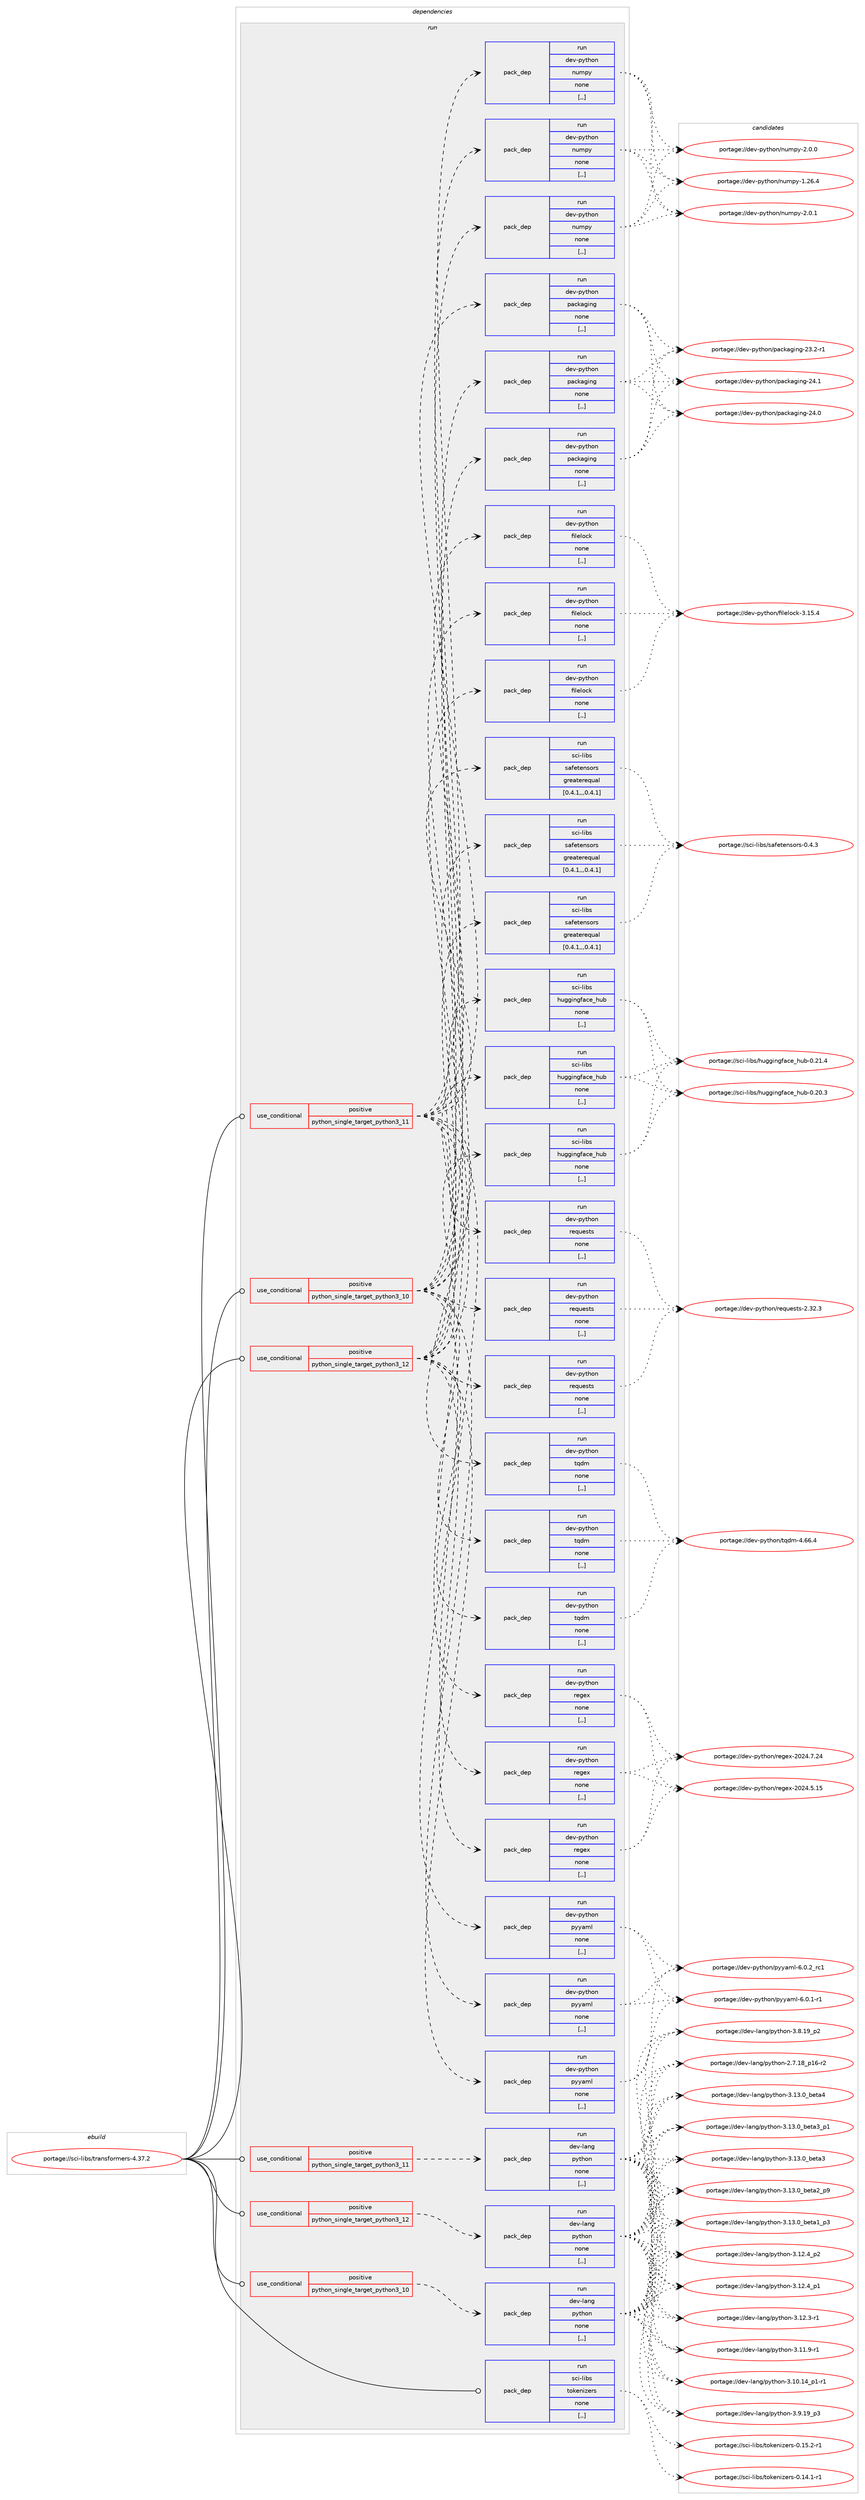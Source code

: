 digraph prolog {

# *************
# Graph options
# *************

newrank=true;
concentrate=true;
compound=true;
graph [rankdir=LR,fontname=Helvetica,fontsize=10,ranksep=1.5];#, ranksep=2.5, nodesep=0.2];
edge  [arrowhead=vee];
node  [fontname=Helvetica,fontsize=10];

# **********
# The ebuild
# **********

subgraph cluster_leftcol {
color=gray;
label=<<i>ebuild</i>>;
id [label="portage://sci-libs/transformers-4.37.2", color=red, width=4, href="../sci-libs/transformers-4.37.2.svg"];
}

# ****************
# The dependencies
# ****************

subgraph cluster_midcol {
color=gray;
label=<<i>dependencies</i>>;
subgraph cluster_compile {
fillcolor="#eeeeee";
style=filled;
label=<<i>compile</i>>;
}
subgraph cluster_compileandrun {
fillcolor="#eeeeee";
style=filled;
label=<<i>compile and run</i>>;
}
subgraph cluster_run {
fillcolor="#eeeeee";
style=filled;
label=<<i>run</i>>;
subgraph cond107658 {
dependency406349 [label=<<TABLE BORDER="0" CELLBORDER="1" CELLSPACING="0" CELLPADDING="4"><TR><TD ROWSPAN="3" CELLPADDING="10">use_conditional</TD></TR><TR><TD>positive</TD></TR><TR><TD>python_single_target_python3_10</TD></TR></TABLE>>, shape=none, color=red];
subgraph pack295817 {
dependency406350 [label=<<TABLE BORDER="0" CELLBORDER="1" CELLSPACING="0" CELLPADDING="4" WIDTH="220"><TR><TD ROWSPAN="6" CELLPADDING="30">pack_dep</TD></TR><TR><TD WIDTH="110">run</TD></TR><TR><TD>dev-lang</TD></TR><TR><TD>python</TD></TR><TR><TD>none</TD></TR><TR><TD>[,,]</TD></TR></TABLE>>, shape=none, color=blue];
}
dependency406349:e -> dependency406350:w [weight=20,style="dashed",arrowhead="vee"];
}
id:e -> dependency406349:w [weight=20,style="solid",arrowhead="odot"];
subgraph cond107659 {
dependency406351 [label=<<TABLE BORDER="0" CELLBORDER="1" CELLSPACING="0" CELLPADDING="4"><TR><TD ROWSPAN="3" CELLPADDING="10">use_conditional</TD></TR><TR><TD>positive</TD></TR><TR><TD>python_single_target_python3_10</TD></TR></TABLE>>, shape=none, color=red];
subgraph pack295818 {
dependency406352 [label=<<TABLE BORDER="0" CELLBORDER="1" CELLSPACING="0" CELLPADDING="4" WIDTH="220"><TR><TD ROWSPAN="6" CELLPADDING="30">pack_dep</TD></TR><TR><TD WIDTH="110">run</TD></TR><TR><TD>dev-python</TD></TR><TR><TD>filelock</TD></TR><TR><TD>none</TD></TR><TR><TD>[,,]</TD></TR></TABLE>>, shape=none, color=blue];
}
dependency406351:e -> dependency406352:w [weight=20,style="dashed",arrowhead="vee"];
subgraph pack295819 {
dependency406353 [label=<<TABLE BORDER="0" CELLBORDER="1" CELLSPACING="0" CELLPADDING="4" WIDTH="220"><TR><TD ROWSPAN="6" CELLPADDING="30">pack_dep</TD></TR><TR><TD WIDTH="110">run</TD></TR><TR><TD>dev-python</TD></TR><TR><TD>numpy</TD></TR><TR><TD>none</TD></TR><TR><TD>[,,]</TD></TR></TABLE>>, shape=none, color=blue];
}
dependency406351:e -> dependency406353:w [weight=20,style="dashed",arrowhead="vee"];
subgraph pack295820 {
dependency406354 [label=<<TABLE BORDER="0" CELLBORDER="1" CELLSPACING="0" CELLPADDING="4" WIDTH="220"><TR><TD ROWSPAN="6" CELLPADDING="30">pack_dep</TD></TR><TR><TD WIDTH="110">run</TD></TR><TR><TD>dev-python</TD></TR><TR><TD>packaging</TD></TR><TR><TD>none</TD></TR><TR><TD>[,,]</TD></TR></TABLE>>, shape=none, color=blue];
}
dependency406351:e -> dependency406354:w [weight=20,style="dashed",arrowhead="vee"];
subgraph pack295821 {
dependency406355 [label=<<TABLE BORDER="0" CELLBORDER="1" CELLSPACING="0" CELLPADDING="4" WIDTH="220"><TR><TD ROWSPAN="6" CELLPADDING="30">pack_dep</TD></TR><TR><TD WIDTH="110">run</TD></TR><TR><TD>dev-python</TD></TR><TR><TD>pyyaml</TD></TR><TR><TD>none</TD></TR><TR><TD>[,,]</TD></TR></TABLE>>, shape=none, color=blue];
}
dependency406351:e -> dependency406355:w [weight=20,style="dashed",arrowhead="vee"];
subgraph pack295822 {
dependency406356 [label=<<TABLE BORDER="0" CELLBORDER="1" CELLSPACING="0" CELLPADDING="4" WIDTH="220"><TR><TD ROWSPAN="6" CELLPADDING="30">pack_dep</TD></TR><TR><TD WIDTH="110">run</TD></TR><TR><TD>dev-python</TD></TR><TR><TD>regex</TD></TR><TR><TD>none</TD></TR><TR><TD>[,,]</TD></TR></TABLE>>, shape=none, color=blue];
}
dependency406351:e -> dependency406356:w [weight=20,style="dashed",arrowhead="vee"];
subgraph pack295823 {
dependency406357 [label=<<TABLE BORDER="0" CELLBORDER="1" CELLSPACING="0" CELLPADDING="4" WIDTH="220"><TR><TD ROWSPAN="6" CELLPADDING="30">pack_dep</TD></TR><TR><TD WIDTH="110">run</TD></TR><TR><TD>dev-python</TD></TR><TR><TD>requests</TD></TR><TR><TD>none</TD></TR><TR><TD>[,,]</TD></TR></TABLE>>, shape=none, color=blue];
}
dependency406351:e -> dependency406357:w [weight=20,style="dashed",arrowhead="vee"];
subgraph pack295824 {
dependency406358 [label=<<TABLE BORDER="0" CELLBORDER="1" CELLSPACING="0" CELLPADDING="4" WIDTH="220"><TR><TD ROWSPAN="6" CELLPADDING="30">pack_dep</TD></TR><TR><TD WIDTH="110">run</TD></TR><TR><TD>dev-python</TD></TR><TR><TD>tqdm</TD></TR><TR><TD>none</TD></TR><TR><TD>[,,]</TD></TR></TABLE>>, shape=none, color=blue];
}
dependency406351:e -> dependency406358:w [weight=20,style="dashed",arrowhead="vee"];
subgraph pack295825 {
dependency406359 [label=<<TABLE BORDER="0" CELLBORDER="1" CELLSPACING="0" CELLPADDING="4" WIDTH="220"><TR><TD ROWSPAN="6" CELLPADDING="30">pack_dep</TD></TR><TR><TD WIDTH="110">run</TD></TR><TR><TD>sci-libs</TD></TR><TR><TD>huggingface_hub</TD></TR><TR><TD>none</TD></TR><TR><TD>[,,]</TD></TR></TABLE>>, shape=none, color=blue];
}
dependency406351:e -> dependency406359:w [weight=20,style="dashed",arrowhead="vee"];
subgraph pack295826 {
dependency406360 [label=<<TABLE BORDER="0" CELLBORDER="1" CELLSPACING="0" CELLPADDING="4" WIDTH="220"><TR><TD ROWSPAN="6" CELLPADDING="30">pack_dep</TD></TR><TR><TD WIDTH="110">run</TD></TR><TR><TD>sci-libs</TD></TR><TR><TD>safetensors</TD></TR><TR><TD>greaterequal</TD></TR><TR><TD>[0.4.1,,,0.4.1]</TD></TR></TABLE>>, shape=none, color=blue];
}
dependency406351:e -> dependency406360:w [weight=20,style="dashed",arrowhead="vee"];
}
id:e -> dependency406351:w [weight=20,style="solid",arrowhead="odot"];
subgraph cond107660 {
dependency406361 [label=<<TABLE BORDER="0" CELLBORDER="1" CELLSPACING="0" CELLPADDING="4"><TR><TD ROWSPAN="3" CELLPADDING="10">use_conditional</TD></TR><TR><TD>positive</TD></TR><TR><TD>python_single_target_python3_11</TD></TR></TABLE>>, shape=none, color=red];
subgraph pack295827 {
dependency406362 [label=<<TABLE BORDER="0" CELLBORDER="1" CELLSPACING="0" CELLPADDING="4" WIDTH="220"><TR><TD ROWSPAN="6" CELLPADDING="30">pack_dep</TD></TR><TR><TD WIDTH="110">run</TD></TR><TR><TD>dev-lang</TD></TR><TR><TD>python</TD></TR><TR><TD>none</TD></TR><TR><TD>[,,]</TD></TR></TABLE>>, shape=none, color=blue];
}
dependency406361:e -> dependency406362:w [weight=20,style="dashed",arrowhead="vee"];
}
id:e -> dependency406361:w [weight=20,style="solid",arrowhead="odot"];
subgraph cond107661 {
dependency406363 [label=<<TABLE BORDER="0" CELLBORDER="1" CELLSPACING="0" CELLPADDING="4"><TR><TD ROWSPAN="3" CELLPADDING="10">use_conditional</TD></TR><TR><TD>positive</TD></TR><TR><TD>python_single_target_python3_11</TD></TR></TABLE>>, shape=none, color=red];
subgraph pack295828 {
dependency406364 [label=<<TABLE BORDER="0" CELLBORDER="1" CELLSPACING="0" CELLPADDING="4" WIDTH="220"><TR><TD ROWSPAN="6" CELLPADDING="30">pack_dep</TD></TR><TR><TD WIDTH="110">run</TD></TR><TR><TD>dev-python</TD></TR><TR><TD>filelock</TD></TR><TR><TD>none</TD></TR><TR><TD>[,,]</TD></TR></TABLE>>, shape=none, color=blue];
}
dependency406363:e -> dependency406364:w [weight=20,style="dashed",arrowhead="vee"];
subgraph pack295829 {
dependency406365 [label=<<TABLE BORDER="0" CELLBORDER="1" CELLSPACING="0" CELLPADDING="4" WIDTH="220"><TR><TD ROWSPAN="6" CELLPADDING="30">pack_dep</TD></TR><TR><TD WIDTH="110">run</TD></TR><TR><TD>dev-python</TD></TR><TR><TD>numpy</TD></TR><TR><TD>none</TD></TR><TR><TD>[,,]</TD></TR></TABLE>>, shape=none, color=blue];
}
dependency406363:e -> dependency406365:w [weight=20,style="dashed",arrowhead="vee"];
subgraph pack295830 {
dependency406366 [label=<<TABLE BORDER="0" CELLBORDER="1" CELLSPACING="0" CELLPADDING="4" WIDTH="220"><TR><TD ROWSPAN="6" CELLPADDING="30">pack_dep</TD></TR><TR><TD WIDTH="110">run</TD></TR><TR><TD>dev-python</TD></TR><TR><TD>packaging</TD></TR><TR><TD>none</TD></TR><TR><TD>[,,]</TD></TR></TABLE>>, shape=none, color=blue];
}
dependency406363:e -> dependency406366:w [weight=20,style="dashed",arrowhead="vee"];
subgraph pack295831 {
dependency406367 [label=<<TABLE BORDER="0" CELLBORDER="1" CELLSPACING="0" CELLPADDING="4" WIDTH="220"><TR><TD ROWSPAN="6" CELLPADDING="30">pack_dep</TD></TR><TR><TD WIDTH="110">run</TD></TR><TR><TD>dev-python</TD></TR><TR><TD>pyyaml</TD></TR><TR><TD>none</TD></TR><TR><TD>[,,]</TD></TR></TABLE>>, shape=none, color=blue];
}
dependency406363:e -> dependency406367:w [weight=20,style="dashed",arrowhead="vee"];
subgraph pack295832 {
dependency406368 [label=<<TABLE BORDER="0" CELLBORDER="1" CELLSPACING="0" CELLPADDING="4" WIDTH="220"><TR><TD ROWSPAN="6" CELLPADDING="30">pack_dep</TD></TR><TR><TD WIDTH="110">run</TD></TR><TR><TD>dev-python</TD></TR><TR><TD>regex</TD></TR><TR><TD>none</TD></TR><TR><TD>[,,]</TD></TR></TABLE>>, shape=none, color=blue];
}
dependency406363:e -> dependency406368:w [weight=20,style="dashed",arrowhead="vee"];
subgraph pack295833 {
dependency406369 [label=<<TABLE BORDER="0" CELLBORDER="1" CELLSPACING="0" CELLPADDING="4" WIDTH="220"><TR><TD ROWSPAN="6" CELLPADDING="30">pack_dep</TD></TR><TR><TD WIDTH="110">run</TD></TR><TR><TD>dev-python</TD></TR><TR><TD>requests</TD></TR><TR><TD>none</TD></TR><TR><TD>[,,]</TD></TR></TABLE>>, shape=none, color=blue];
}
dependency406363:e -> dependency406369:w [weight=20,style="dashed",arrowhead="vee"];
subgraph pack295834 {
dependency406370 [label=<<TABLE BORDER="0" CELLBORDER="1" CELLSPACING="0" CELLPADDING="4" WIDTH="220"><TR><TD ROWSPAN="6" CELLPADDING="30">pack_dep</TD></TR><TR><TD WIDTH="110">run</TD></TR><TR><TD>dev-python</TD></TR><TR><TD>tqdm</TD></TR><TR><TD>none</TD></TR><TR><TD>[,,]</TD></TR></TABLE>>, shape=none, color=blue];
}
dependency406363:e -> dependency406370:w [weight=20,style="dashed",arrowhead="vee"];
subgraph pack295835 {
dependency406371 [label=<<TABLE BORDER="0" CELLBORDER="1" CELLSPACING="0" CELLPADDING="4" WIDTH="220"><TR><TD ROWSPAN="6" CELLPADDING="30">pack_dep</TD></TR><TR><TD WIDTH="110">run</TD></TR><TR><TD>sci-libs</TD></TR><TR><TD>huggingface_hub</TD></TR><TR><TD>none</TD></TR><TR><TD>[,,]</TD></TR></TABLE>>, shape=none, color=blue];
}
dependency406363:e -> dependency406371:w [weight=20,style="dashed",arrowhead="vee"];
subgraph pack295836 {
dependency406372 [label=<<TABLE BORDER="0" CELLBORDER="1" CELLSPACING="0" CELLPADDING="4" WIDTH="220"><TR><TD ROWSPAN="6" CELLPADDING="30">pack_dep</TD></TR><TR><TD WIDTH="110">run</TD></TR><TR><TD>sci-libs</TD></TR><TR><TD>safetensors</TD></TR><TR><TD>greaterequal</TD></TR><TR><TD>[0.4.1,,,0.4.1]</TD></TR></TABLE>>, shape=none, color=blue];
}
dependency406363:e -> dependency406372:w [weight=20,style="dashed",arrowhead="vee"];
}
id:e -> dependency406363:w [weight=20,style="solid",arrowhead="odot"];
subgraph cond107662 {
dependency406373 [label=<<TABLE BORDER="0" CELLBORDER="1" CELLSPACING="0" CELLPADDING="4"><TR><TD ROWSPAN="3" CELLPADDING="10">use_conditional</TD></TR><TR><TD>positive</TD></TR><TR><TD>python_single_target_python3_12</TD></TR></TABLE>>, shape=none, color=red];
subgraph pack295837 {
dependency406374 [label=<<TABLE BORDER="0" CELLBORDER="1" CELLSPACING="0" CELLPADDING="4" WIDTH="220"><TR><TD ROWSPAN="6" CELLPADDING="30">pack_dep</TD></TR><TR><TD WIDTH="110">run</TD></TR><TR><TD>dev-lang</TD></TR><TR><TD>python</TD></TR><TR><TD>none</TD></TR><TR><TD>[,,]</TD></TR></TABLE>>, shape=none, color=blue];
}
dependency406373:e -> dependency406374:w [weight=20,style="dashed",arrowhead="vee"];
}
id:e -> dependency406373:w [weight=20,style="solid",arrowhead="odot"];
subgraph cond107663 {
dependency406375 [label=<<TABLE BORDER="0" CELLBORDER="1" CELLSPACING="0" CELLPADDING="4"><TR><TD ROWSPAN="3" CELLPADDING="10">use_conditional</TD></TR><TR><TD>positive</TD></TR><TR><TD>python_single_target_python3_12</TD></TR></TABLE>>, shape=none, color=red];
subgraph pack295838 {
dependency406376 [label=<<TABLE BORDER="0" CELLBORDER="1" CELLSPACING="0" CELLPADDING="4" WIDTH="220"><TR><TD ROWSPAN="6" CELLPADDING="30">pack_dep</TD></TR><TR><TD WIDTH="110">run</TD></TR><TR><TD>dev-python</TD></TR><TR><TD>filelock</TD></TR><TR><TD>none</TD></TR><TR><TD>[,,]</TD></TR></TABLE>>, shape=none, color=blue];
}
dependency406375:e -> dependency406376:w [weight=20,style="dashed",arrowhead="vee"];
subgraph pack295839 {
dependency406377 [label=<<TABLE BORDER="0" CELLBORDER="1" CELLSPACING="0" CELLPADDING="4" WIDTH="220"><TR><TD ROWSPAN="6" CELLPADDING="30">pack_dep</TD></TR><TR><TD WIDTH="110">run</TD></TR><TR><TD>dev-python</TD></TR><TR><TD>numpy</TD></TR><TR><TD>none</TD></TR><TR><TD>[,,]</TD></TR></TABLE>>, shape=none, color=blue];
}
dependency406375:e -> dependency406377:w [weight=20,style="dashed",arrowhead="vee"];
subgraph pack295840 {
dependency406378 [label=<<TABLE BORDER="0" CELLBORDER="1" CELLSPACING="0" CELLPADDING="4" WIDTH="220"><TR><TD ROWSPAN="6" CELLPADDING="30">pack_dep</TD></TR><TR><TD WIDTH="110">run</TD></TR><TR><TD>dev-python</TD></TR><TR><TD>packaging</TD></TR><TR><TD>none</TD></TR><TR><TD>[,,]</TD></TR></TABLE>>, shape=none, color=blue];
}
dependency406375:e -> dependency406378:w [weight=20,style="dashed",arrowhead="vee"];
subgraph pack295841 {
dependency406379 [label=<<TABLE BORDER="0" CELLBORDER="1" CELLSPACING="0" CELLPADDING="4" WIDTH="220"><TR><TD ROWSPAN="6" CELLPADDING="30">pack_dep</TD></TR><TR><TD WIDTH="110">run</TD></TR><TR><TD>dev-python</TD></TR><TR><TD>pyyaml</TD></TR><TR><TD>none</TD></TR><TR><TD>[,,]</TD></TR></TABLE>>, shape=none, color=blue];
}
dependency406375:e -> dependency406379:w [weight=20,style="dashed",arrowhead="vee"];
subgraph pack295842 {
dependency406380 [label=<<TABLE BORDER="0" CELLBORDER="1" CELLSPACING="0" CELLPADDING="4" WIDTH="220"><TR><TD ROWSPAN="6" CELLPADDING="30">pack_dep</TD></TR><TR><TD WIDTH="110">run</TD></TR><TR><TD>dev-python</TD></TR><TR><TD>regex</TD></TR><TR><TD>none</TD></TR><TR><TD>[,,]</TD></TR></TABLE>>, shape=none, color=blue];
}
dependency406375:e -> dependency406380:w [weight=20,style="dashed",arrowhead="vee"];
subgraph pack295843 {
dependency406381 [label=<<TABLE BORDER="0" CELLBORDER="1" CELLSPACING="0" CELLPADDING="4" WIDTH="220"><TR><TD ROWSPAN="6" CELLPADDING="30">pack_dep</TD></TR><TR><TD WIDTH="110">run</TD></TR><TR><TD>dev-python</TD></TR><TR><TD>requests</TD></TR><TR><TD>none</TD></TR><TR><TD>[,,]</TD></TR></TABLE>>, shape=none, color=blue];
}
dependency406375:e -> dependency406381:w [weight=20,style="dashed",arrowhead="vee"];
subgraph pack295844 {
dependency406382 [label=<<TABLE BORDER="0" CELLBORDER="1" CELLSPACING="0" CELLPADDING="4" WIDTH="220"><TR><TD ROWSPAN="6" CELLPADDING="30">pack_dep</TD></TR><TR><TD WIDTH="110">run</TD></TR><TR><TD>dev-python</TD></TR><TR><TD>tqdm</TD></TR><TR><TD>none</TD></TR><TR><TD>[,,]</TD></TR></TABLE>>, shape=none, color=blue];
}
dependency406375:e -> dependency406382:w [weight=20,style="dashed",arrowhead="vee"];
subgraph pack295845 {
dependency406383 [label=<<TABLE BORDER="0" CELLBORDER="1" CELLSPACING="0" CELLPADDING="4" WIDTH="220"><TR><TD ROWSPAN="6" CELLPADDING="30">pack_dep</TD></TR><TR><TD WIDTH="110">run</TD></TR><TR><TD>sci-libs</TD></TR><TR><TD>huggingface_hub</TD></TR><TR><TD>none</TD></TR><TR><TD>[,,]</TD></TR></TABLE>>, shape=none, color=blue];
}
dependency406375:e -> dependency406383:w [weight=20,style="dashed",arrowhead="vee"];
subgraph pack295846 {
dependency406384 [label=<<TABLE BORDER="0" CELLBORDER="1" CELLSPACING="0" CELLPADDING="4" WIDTH="220"><TR><TD ROWSPAN="6" CELLPADDING="30">pack_dep</TD></TR><TR><TD WIDTH="110">run</TD></TR><TR><TD>sci-libs</TD></TR><TR><TD>safetensors</TD></TR><TR><TD>greaterequal</TD></TR><TR><TD>[0.4.1,,,0.4.1]</TD></TR></TABLE>>, shape=none, color=blue];
}
dependency406375:e -> dependency406384:w [weight=20,style="dashed",arrowhead="vee"];
}
id:e -> dependency406375:w [weight=20,style="solid",arrowhead="odot"];
subgraph pack295847 {
dependency406385 [label=<<TABLE BORDER="0" CELLBORDER="1" CELLSPACING="0" CELLPADDING="4" WIDTH="220"><TR><TD ROWSPAN="6" CELLPADDING="30">pack_dep</TD></TR><TR><TD WIDTH="110">run</TD></TR><TR><TD>sci-libs</TD></TR><TR><TD>tokenizers</TD></TR><TR><TD>none</TD></TR><TR><TD>[,,]</TD></TR></TABLE>>, shape=none, color=blue];
}
id:e -> dependency406385:w [weight=20,style="solid",arrowhead="odot"];
}
}

# **************
# The candidates
# **************

subgraph cluster_choices {
rank=same;
color=gray;
label=<<i>candidates</i>>;

subgraph choice295817 {
color=black;
nodesep=1;
choice1001011184510897110103471121211161041111104551464951464895981011169752 [label="portage://dev-lang/python-3.13.0_beta4", color=red, width=4,href="../dev-lang/python-3.13.0_beta4.svg"];
choice10010111845108971101034711212111610411111045514649514648959810111697519511249 [label="portage://dev-lang/python-3.13.0_beta3_p1", color=red, width=4,href="../dev-lang/python-3.13.0_beta3_p1.svg"];
choice1001011184510897110103471121211161041111104551464951464895981011169751 [label="portage://dev-lang/python-3.13.0_beta3", color=red, width=4,href="../dev-lang/python-3.13.0_beta3.svg"];
choice10010111845108971101034711212111610411111045514649514648959810111697509511257 [label="portage://dev-lang/python-3.13.0_beta2_p9", color=red, width=4,href="../dev-lang/python-3.13.0_beta2_p9.svg"];
choice10010111845108971101034711212111610411111045514649514648959810111697499511251 [label="portage://dev-lang/python-3.13.0_beta1_p3", color=red, width=4,href="../dev-lang/python-3.13.0_beta1_p3.svg"];
choice100101118451089711010347112121116104111110455146495046529511250 [label="portage://dev-lang/python-3.12.4_p2", color=red, width=4,href="../dev-lang/python-3.12.4_p2.svg"];
choice100101118451089711010347112121116104111110455146495046529511249 [label="portage://dev-lang/python-3.12.4_p1", color=red, width=4,href="../dev-lang/python-3.12.4_p1.svg"];
choice100101118451089711010347112121116104111110455146495046514511449 [label="portage://dev-lang/python-3.12.3-r1", color=red, width=4,href="../dev-lang/python-3.12.3-r1.svg"];
choice100101118451089711010347112121116104111110455146494946574511449 [label="portage://dev-lang/python-3.11.9-r1", color=red, width=4,href="../dev-lang/python-3.11.9-r1.svg"];
choice100101118451089711010347112121116104111110455146494846495295112494511449 [label="portage://dev-lang/python-3.10.14_p1-r1", color=red, width=4,href="../dev-lang/python-3.10.14_p1-r1.svg"];
choice100101118451089711010347112121116104111110455146574649579511251 [label="portage://dev-lang/python-3.9.19_p3", color=red, width=4,href="../dev-lang/python-3.9.19_p3.svg"];
choice100101118451089711010347112121116104111110455146564649579511250 [label="portage://dev-lang/python-3.8.19_p2", color=red, width=4,href="../dev-lang/python-3.8.19_p2.svg"];
choice100101118451089711010347112121116104111110455046554649569511249544511450 [label="portage://dev-lang/python-2.7.18_p16-r2", color=red, width=4,href="../dev-lang/python-2.7.18_p16-r2.svg"];
dependency406350:e -> choice1001011184510897110103471121211161041111104551464951464895981011169752:w [style=dotted,weight="100"];
dependency406350:e -> choice10010111845108971101034711212111610411111045514649514648959810111697519511249:w [style=dotted,weight="100"];
dependency406350:e -> choice1001011184510897110103471121211161041111104551464951464895981011169751:w [style=dotted,weight="100"];
dependency406350:e -> choice10010111845108971101034711212111610411111045514649514648959810111697509511257:w [style=dotted,weight="100"];
dependency406350:e -> choice10010111845108971101034711212111610411111045514649514648959810111697499511251:w [style=dotted,weight="100"];
dependency406350:e -> choice100101118451089711010347112121116104111110455146495046529511250:w [style=dotted,weight="100"];
dependency406350:e -> choice100101118451089711010347112121116104111110455146495046529511249:w [style=dotted,weight="100"];
dependency406350:e -> choice100101118451089711010347112121116104111110455146495046514511449:w [style=dotted,weight="100"];
dependency406350:e -> choice100101118451089711010347112121116104111110455146494946574511449:w [style=dotted,weight="100"];
dependency406350:e -> choice100101118451089711010347112121116104111110455146494846495295112494511449:w [style=dotted,weight="100"];
dependency406350:e -> choice100101118451089711010347112121116104111110455146574649579511251:w [style=dotted,weight="100"];
dependency406350:e -> choice100101118451089711010347112121116104111110455146564649579511250:w [style=dotted,weight="100"];
dependency406350:e -> choice100101118451089711010347112121116104111110455046554649569511249544511450:w [style=dotted,weight="100"];
}
subgraph choice295818 {
color=black;
nodesep=1;
choice10010111845112121116104111110471021051081011081119910745514649534652 [label="portage://dev-python/filelock-3.15.4", color=red, width=4,href="../dev-python/filelock-3.15.4.svg"];
dependency406352:e -> choice10010111845112121116104111110471021051081011081119910745514649534652:w [style=dotted,weight="100"];
}
subgraph choice295819 {
color=black;
nodesep=1;
choice1001011184511212111610411111047110117109112121455046484649 [label="portage://dev-python/numpy-2.0.1", color=red, width=4,href="../dev-python/numpy-2.0.1.svg"];
choice1001011184511212111610411111047110117109112121455046484648 [label="portage://dev-python/numpy-2.0.0", color=red, width=4,href="../dev-python/numpy-2.0.0.svg"];
choice100101118451121211161041111104711011710911212145494650544652 [label="portage://dev-python/numpy-1.26.4", color=red, width=4,href="../dev-python/numpy-1.26.4.svg"];
dependency406353:e -> choice1001011184511212111610411111047110117109112121455046484649:w [style=dotted,weight="100"];
dependency406353:e -> choice1001011184511212111610411111047110117109112121455046484648:w [style=dotted,weight="100"];
dependency406353:e -> choice100101118451121211161041111104711011710911212145494650544652:w [style=dotted,weight="100"];
}
subgraph choice295820 {
color=black;
nodesep=1;
choice10010111845112121116104111110471129799107971031051101034550524649 [label="portage://dev-python/packaging-24.1", color=red, width=4,href="../dev-python/packaging-24.1.svg"];
choice10010111845112121116104111110471129799107971031051101034550524648 [label="portage://dev-python/packaging-24.0", color=red, width=4,href="../dev-python/packaging-24.0.svg"];
choice100101118451121211161041111104711297991079710310511010345505146504511449 [label="portage://dev-python/packaging-23.2-r1", color=red, width=4,href="../dev-python/packaging-23.2-r1.svg"];
dependency406354:e -> choice10010111845112121116104111110471129799107971031051101034550524649:w [style=dotted,weight="100"];
dependency406354:e -> choice10010111845112121116104111110471129799107971031051101034550524648:w [style=dotted,weight="100"];
dependency406354:e -> choice100101118451121211161041111104711297991079710310511010345505146504511449:w [style=dotted,weight="100"];
}
subgraph choice295821 {
color=black;
nodesep=1;
choice100101118451121211161041111104711212112197109108455446484650951149949 [label="portage://dev-python/pyyaml-6.0.2_rc1", color=red, width=4,href="../dev-python/pyyaml-6.0.2_rc1.svg"];
choice1001011184511212111610411111047112121121971091084554464846494511449 [label="portage://dev-python/pyyaml-6.0.1-r1", color=red, width=4,href="../dev-python/pyyaml-6.0.1-r1.svg"];
dependency406355:e -> choice100101118451121211161041111104711212112197109108455446484650951149949:w [style=dotted,weight="100"];
dependency406355:e -> choice1001011184511212111610411111047112121121971091084554464846494511449:w [style=dotted,weight="100"];
}
subgraph choice295822 {
color=black;
nodesep=1;
choice100101118451121211161041111104711410110310112045504850524655465052 [label="portage://dev-python/regex-2024.7.24", color=red, width=4,href="../dev-python/regex-2024.7.24.svg"];
choice100101118451121211161041111104711410110310112045504850524653464953 [label="portage://dev-python/regex-2024.5.15", color=red, width=4,href="../dev-python/regex-2024.5.15.svg"];
dependency406356:e -> choice100101118451121211161041111104711410110310112045504850524655465052:w [style=dotted,weight="100"];
dependency406356:e -> choice100101118451121211161041111104711410110310112045504850524653464953:w [style=dotted,weight="100"];
}
subgraph choice295823 {
color=black;
nodesep=1;
choice100101118451121211161041111104711410111311710111511611545504651504651 [label="portage://dev-python/requests-2.32.3", color=red, width=4,href="../dev-python/requests-2.32.3.svg"];
dependency406357:e -> choice100101118451121211161041111104711410111311710111511611545504651504651:w [style=dotted,weight="100"];
}
subgraph choice295824 {
color=black;
nodesep=1;
choice100101118451121211161041111104711611310010945524654544652 [label="portage://dev-python/tqdm-4.66.4", color=red, width=4,href="../dev-python/tqdm-4.66.4.svg"];
dependency406358:e -> choice100101118451121211161041111104711611310010945524654544652:w [style=dotted,weight="100"];
}
subgraph choice295825 {
color=black;
nodesep=1;
choice115991054510810598115471041171031031051101031029799101951041179845484650494652 [label="portage://sci-libs/huggingface_hub-0.21.4", color=red, width=4,href="../sci-libs/huggingface_hub-0.21.4.svg"];
choice115991054510810598115471041171031031051101031029799101951041179845484650484651 [label="portage://sci-libs/huggingface_hub-0.20.3", color=red, width=4,href="../sci-libs/huggingface_hub-0.20.3.svg"];
dependency406359:e -> choice115991054510810598115471041171031031051101031029799101951041179845484650494652:w [style=dotted,weight="100"];
dependency406359:e -> choice115991054510810598115471041171031031051101031029799101951041179845484650484651:w [style=dotted,weight="100"];
}
subgraph choice295826 {
color=black;
nodesep=1;
choice1159910545108105981154711597102101116101110115111114115454846524651 [label="portage://sci-libs/safetensors-0.4.3", color=red, width=4,href="../sci-libs/safetensors-0.4.3.svg"];
dependency406360:e -> choice1159910545108105981154711597102101116101110115111114115454846524651:w [style=dotted,weight="100"];
}
subgraph choice295827 {
color=black;
nodesep=1;
choice1001011184510897110103471121211161041111104551464951464895981011169752 [label="portage://dev-lang/python-3.13.0_beta4", color=red, width=4,href="../dev-lang/python-3.13.0_beta4.svg"];
choice10010111845108971101034711212111610411111045514649514648959810111697519511249 [label="portage://dev-lang/python-3.13.0_beta3_p1", color=red, width=4,href="../dev-lang/python-3.13.0_beta3_p1.svg"];
choice1001011184510897110103471121211161041111104551464951464895981011169751 [label="portage://dev-lang/python-3.13.0_beta3", color=red, width=4,href="../dev-lang/python-3.13.0_beta3.svg"];
choice10010111845108971101034711212111610411111045514649514648959810111697509511257 [label="portage://dev-lang/python-3.13.0_beta2_p9", color=red, width=4,href="../dev-lang/python-3.13.0_beta2_p9.svg"];
choice10010111845108971101034711212111610411111045514649514648959810111697499511251 [label="portage://dev-lang/python-3.13.0_beta1_p3", color=red, width=4,href="../dev-lang/python-3.13.0_beta1_p3.svg"];
choice100101118451089711010347112121116104111110455146495046529511250 [label="portage://dev-lang/python-3.12.4_p2", color=red, width=4,href="../dev-lang/python-3.12.4_p2.svg"];
choice100101118451089711010347112121116104111110455146495046529511249 [label="portage://dev-lang/python-3.12.4_p1", color=red, width=4,href="../dev-lang/python-3.12.4_p1.svg"];
choice100101118451089711010347112121116104111110455146495046514511449 [label="portage://dev-lang/python-3.12.3-r1", color=red, width=4,href="../dev-lang/python-3.12.3-r1.svg"];
choice100101118451089711010347112121116104111110455146494946574511449 [label="portage://dev-lang/python-3.11.9-r1", color=red, width=4,href="../dev-lang/python-3.11.9-r1.svg"];
choice100101118451089711010347112121116104111110455146494846495295112494511449 [label="portage://dev-lang/python-3.10.14_p1-r1", color=red, width=4,href="../dev-lang/python-3.10.14_p1-r1.svg"];
choice100101118451089711010347112121116104111110455146574649579511251 [label="portage://dev-lang/python-3.9.19_p3", color=red, width=4,href="../dev-lang/python-3.9.19_p3.svg"];
choice100101118451089711010347112121116104111110455146564649579511250 [label="portage://dev-lang/python-3.8.19_p2", color=red, width=4,href="../dev-lang/python-3.8.19_p2.svg"];
choice100101118451089711010347112121116104111110455046554649569511249544511450 [label="portage://dev-lang/python-2.7.18_p16-r2", color=red, width=4,href="../dev-lang/python-2.7.18_p16-r2.svg"];
dependency406362:e -> choice1001011184510897110103471121211161041111104551464951464895981011169752:w [style=dotted,weight="100"];
dependency406362:e -> choice10010111845108971101034711212111610411111045514649514648959810111697519511249:w [style=dotted,weight="100"];
dependency406362:e -> choice1001011184510897110103471121211161041111104551464951464895981011169751:w [style=dotted,weight="100"];
dependency406362:e -> choice10010111845108971101034711212111610411111045514649514648959810111697509511257:w [style=dotted,weight="100"];
dependency406362:e -> choice10010111845108971101034711212111610411111045514649514648959810111697499511251:w [style=dotted,weight="100"];
dependency406362:e -> choice100101118451089711010347112121116104111110455146495046529511250:w [style=dotted,weight="100"];
dependency406362:e -> choice100101118451089711010347112121116104111110455146495046529511249:w [style=dotted,weight="100"];
dependency406362:e -> choice100101118451089711010347112121116104111110455146495046514511449:w [style=dotted,weight="100"];
dependency406362:e -> choice100101118451089711010347112121116104111110455146494946574511449:w [style=dotted,weight="100"];
dependency406362:e -> choice100101118451089711010347112121116104111110455146494846495295112494511449:w [style=dotted,weight="100"];
dependency406362:e -> choice100101118451089711010347112121116104111110455146574649579511251:w [style=dotted,weight="100"];
dependency406362:e -> choice100101118451089711010347112121116104111110455146564649579511250:w [style=dotted,weight="100"];
dependency406362:e -> choice100101118451089711010347112121116104111110455046554649569511249544511450:w [style=dotted,weight="100"];
}
subgraph choice295828 {
color=black;
nodesep=1;
choice10010111845112121116104111110471021051081011081119910745514649534652 [label="portage://dev-python/filelock-3.15.4", color=red, width=4,href="../dev-python/filelock-3.15.4.svg"];
dependency406364:e -> choice10010111845112121116104111110471021051081011081119910745514649534652:w [style=dotted,weight="100"];
}
subgraph choice295829 {
color=black;
nodesep=1;
choice1001011184511212111610411111047110117109112121455046484649 [label="portage://dev-python/numpy-2.0.1", color=red, width=4,href="../dev-python/numpy-2.0.1.svg"];
choice1001011184511212111610411111047110117109112121455046484648 [label="portage://dev-python/numpy-2.0.0", color=red, width=4,href="../dev-python/numpy-2.0.0.svg"];
choice100101118451121211161041111104711011710911212145494650544652 [label="portage://dev-python/numpy-1.26.4", color=red, width=4,href="../dev-python/numpy-1.26.4.svg"];
dependency406365:e -> choice1001011184511212111610411111047110117109112121455046484649:w [style=dotted,weight="100"];
dependency406365:e -> choice1001011184511212111610411111047110117109112121455046484648:w [style=dotted,weight="100"];
dependency406365:e -> choice100101118451121211161041111104711011710911212145494650544652:w [style=dotted,weight="100"];
}
subgraph choice295830 {
color=black;
nodesep=1;
choice10010111845112121116104111110471129799107971031051101034550524649 [label="portage://dev-python/packaging-24.1", color=red, width=4,href="../dev-python/packaging-24.1.svg"];
choice10010111845112121116104111110471129799107971031051101034550524648 [label="portage://dev-python/packaging-24.0", color=red, width=4,href="../dev-python/packaging-24.0.svg"];
choice100101118451121211161041111104711297991079710310511010345505146504511449 [label="portage://dev-python/packaging-23.2-r1", color=red, width=4,href="../dev-python/packaging-23.2-r1.svg"];
dependency406366:e -> choice10010111845112121116104111110471129799107971031051101034550524649:w [style=dotted,weight="100"];
dependency406366:e -> choice10010111845112121116104111110471129799107971031051101034550524648:w [style=dotted,weight="100"];
dependency406366:e -> choice100101118451121211161041111104711297991079710310511010345505146504511449:w [style=dotted,weight="100"];
}
subgraph choice295831 {
color=black;
nodesep=1;
choice100101118451121211161041111104711212112197109108455446484650951149949 [label="portage://dev-python/pyyaml-6.0.2_rc1", color=red, width=4,href="../dev-python/pyyaml-6.0.2_rc1.svg"];
choice1001011184511212111610411111047112121121971091084554464846494511449 [label="portage://dev-python/pyyaml-6.0.1-r1", color=red, width=4,href="../dev-python/pyyaml-6.0.1-r1.svg"];
dependency406367:e -> choice100101118451121211161041111104711212112197109108455446484650951149949:w [style=dotted,weight="100"];
dependency406367:e -> choice1001011184511212111610411111047112121121971091084554464846494511449:w [style=dotted,weight="100"];
}
subgraph choice295832 {
color=black;
nodesep=1;
choice100101118451121211161041111104711410110310112045504850524655465052 [label="portage://dev-python/regex-2024.7.24", color=red, width=4,href="../dev-python/regex-2024.7.24.svg"];
choice100101118451121211161041111104711410110310112045504850524653464953 [label="portage://dev-python/regex-2024.5.15", color=red, width=4,href="../dev-python/regex-2024.5.15.svg"];
dependency406368:e -> choice100101118451121211161041111104711410110310112045504850524655465052:w [style=dotted,weight="100"];
dependency406368:e -> choice100101118451121211161041111104711410110310112045504850524653464953:w [style=dotted,weight="100"];
}
subgraph choice295833 {
color=black;
nodesep=1;
choice100101118451121211161041111104711410111311710111511611545504651504651 [label="portage://dev-python/requests-2.32.3", color=red, width=4,href="../dev-python/requests-2.32.3.svg"];
dependency406369:e -> choice100101118451121211161041111104711410111311710111511611545504651504651:w [style=dotted,weight="100"];
}
subgraph choice295834 {
color=black;
nodesep=1;
choice100101118451121211161041111104711611310010945524654544652 [label="portage://dev-python/tqdm-4.66.4", color=red, width=4,href="../dev-python/tqdm-4.66.4.svg"];
dependency406370:e -> choice100101118451121211161041111104711611310010945524654544652:w [style=dotted,weight="100"];
}
subgraph choice295835 {
color=black;
nodesep=1;
choice115991054510810598115471041171031031051101031029799101951041179845484650494652 [label="portage://sci-libs/huggingface_hub-0.21.4", color=red, width=4,href="../sci-libs/huggingface_hub-0.21.4.svg"];
choice115991054510810598115471041171031031051101031029799101951041179845484650484651 [label="portage://sci-libs/huggingface_hub-0.20.3", color=red, width=4,href="../sci-libs/huggingface_hub-0.20.3.svg"];
dependency406371:e -> choice115991054510810598115471041171031031051101031029799101951041179845484650494652:w [style=dotted,weight="100"];
dependency406371:e -> choice115991054510810598115471041171031031051101031029799101951041179845484650484651:w [style=dotted,weight="100"];
}
subgraph choice295836 {
color=black;
nodesep=1;
choice1159910545108105981154711597102101116101110115111114115454846524651 [label="portage://sci-libs/safetensors-0.4.3", color=red, width=4,href="../sci-libs/safetensors-0.4.3.svg"];
dependency406372:e -> choice1159910545108105981154711597102101116101110115111114115454846524651:w [style=dotted,weight="100"];
}
subgraph choice295837 {
color=black;
nodesep=1;
choice1001011184510897110103471121211161041111104551464951464895981011169752 [label="portage://dev-lang/python-3.13.0_beta4", color=red, width=4,href="../dev-lang/python-3.13.0_beta4.svg"];
choice10010111845108971101034711212111610411111045514649514648959810111697519511249 [label="portage://dev-lang/python-3.13.0_beta3_p1", color=red, width=4,href="../dev-lang/python-3.13.0_beta3_p1.svg"];
choice1001011184510897110103471121211161041111104551464951464895981011169751 [label="portage://dev-lang/python-3.13.0_beta3", color=red, width=4,href="../dev-lang/python-3.13.0_beta3.svg"];
choice10010111845108971101034711212111610411111045514649514648959810111697509511257 [label="portage://dev-lang/python-3.13.0_beta2_p9", color=red, width=4,href="../dev-lang/python-3.13.0_beta2_p9.svg"];
choice10010111845108971101034711212111610411111045514649514648959810111697499511251 [label="portage://dev-lang/python-3.13.0_beta1_p3", color=red, width=4,href="../dev-lang/python-3.13.0_beta1_p3.svg"];
choice100101118451089711010347112121116104111110455146495046529511250 [label="portage://dev-lang/python-3.12.4_p2", color=red, width=4,href="../dev-lang/python-3.12.4_p2.svg"];
choice100101118451089711010347112121116104111110455146495046529511249 [label="portage://dev-lang/python-3.12.4_p1", color=red, width=4,href="../dev-lang/python-3.12.4_p1.svg"];
choice100101118451089711010347112121116104111110455146495046514511449 [label="portage://dev-lang/python-3.12.3-r1", color=red, width=4,href="../dev-lang/python-3.12.3-r1.svg"];
choice100101118451089711010347112121116104111110455146494946574511449 [label="portage://dev-lang/python-3.11.9-r1", color=red, width=4,href="../dev-lang/python-3.11.9-r1.svg"];
choice100101118451089711010347112121116104111110455146494846495295112494511449 [label="portage://dev-lang/python-3.10.14_p1-r1", color=red, width=4,href="../dev-lang/python-3.10.14_p1-r1.svg"];
choice100101118451089711010347112121116104111110455146574649579511251 [label="portage://dev-lang/python-3.9.19_p3", color=red, width=4,href="../dev-lang/python-3.9.19_p3.svg"];
choice100101118451089711010347112121116104111110455146564649579511250 [label="portage://dev-lang/python-3.8.19_p2", color=red, width=4,href="../dev-lang/python-3.8.19_p2.svg"];
choice100101118451089711010347112121116104111110455046554649569511249544511450 [label="portage://dev-lang/python-2.7.18_p16-r2", color=red, width=4,href="../dev-lang/python-2.7.18_p16-r2.svg"];
dependency406374:e -> choice1001011184510897110103471121211161041111104551464951464895981011169752:w [style=dotted,weight="100"];
dependency406374:e -> choice10010111845108971101034711212111610411111045514649514648959810111697519511249:w [style=dotted,weight="100"];
dependency406374:e -> choice1001011184510897110103471121211161041111104551464951464895981011169751:w [style=dotted,weight="100"];
dependency406374:e -> choice10010111845108971101034711212111610411111045514649514648959810111697509511257:w [style=dotted,weight="100"];
dependency406374:e -> choice10010111845108971101034711212111610411111045514649514648959810111697499511251:w [style=dotted,weight="100"];
dependency406374:e -> choice100101118451089711010347112121116104111110455146495046529511250:w [style=dotted,weight="100"];
dependency406374:e -> choice100101118451089711010347112121116104111110455146495046529511249:w [style=dotted,weight="100"];
dependency406374:e -> choice100101118451089711010347112121116104111110455146495046514511449:w [style=dotted,weight="100"];
dependency406374:e -> choice100101118451089711010347112121116104111110455146494946574511449:w [style=dotted,weight="100"];
dependency406374:e -> choice100101118451089711010347112121116104111110455146494846495295112494511449:w [style=dotted,weight="100"];
dependency406374:e -> choice100101118451089711010347112121116104111110455146574649579511251:w [style=dotted,weight="100"];
dependency406374:e -> choice100101118451089711010347112121116104111110455146564649579511250:w [style=dotted,weight="100"];
dependency406374:e -> choice100101118451089711010347112121116104111110455046554649569511249544511450:w [style=dotted,weight="100"];
}
subgraph choice295838 {
color=black;
nodesep=1;
choice10010111845112121116104111110471021051081011081119910745514649534652 [label="portage://dev-python/filelock-3.15.4", color=red, width=4,href="../dev-python/filelock-3.15.4.svg"];
dependency406376:e -> choice10010111845112121116104111110471021051081011081119910745514649534652:w [style=dotted,weight="100"];
}
subgraph choice295839 {
color=black;
nodesep=1;
choice1001011184511212111610411111047110117109112121455046484649 [label="portage://dev-python/numpy-2.0.1", color=red, width=4,href="../dev-python/numpy-2.0.1.svg"];
choice1001011184511212111610411111047110117109112121455046484648 [label="portage://dev-python/numpy-2.0.0", color=red, width=4,href="../dev-python/numpy-2.0.0.svg"];
choice100101118451121211161041111104711011710911212145494650544652 [label="portage://dev-python/numpy-1.26.4", color=red, width=4,href="../dev-python/numpy-1.26.4.svg"];
dependency406377:e -> choice1001011184511212111610411111047110117109112121455046484649:w [style=dotted,weight="100"];
dependency406377:e -> choice1001011184511212111610411111047110117109112121455046484648:w [style=dotted,weight="100"];
dependency406377:e -> choice100101118451121211161041111104711011710911212145494650544652:w [style=dotted,weight="100"];
}
subgraph choice295840 {
color=black;
nodesep=1;
choice10010111845112121116104111110471129799107971031051101034550524649 [label="portage://dev-python/packaging-24.1", color=red, width=4,href="../dev-python/packaging-24.1.svg"];
choice10010111845112121116104111110471129799107971031051101034550524648 [label="portage://dev-python/packaging-24.0", color=red, width=4,href="../dev-python/packaging-24.0.svg"];
choice100101118451121211161041111104711297991079710310511010345505146504511449 [label="portage://dev-python/packaging-23.2-r1", color=red, width=4,href="../dev-python/packaging-23.2-r1.svg"];
dependency406378:e -> choice10010111845112121116104111110471129799107971031051101034550524649:w [style=dotted,weight="100"];
dependency406378:e -> choice10010111845112121116104111110471129799107971031051101034550524648:w [style=dotted,weight="100"];
dependency406378:e -> choice100101118451121211161041111104711297991079710310511010345505146504511449:w [style=dotted,weight="100"];
}
subgraph choice295841 {
color=black;
nodesep=1;
choice100101118451121211161041111104711212112197109108455446484650951149949 [label="portage://dev-python/pyyaml-6.0.2_rc1", color=red, width=4,href="../dev-python/pyyaml-6.0.2_rc1.svg"];
choice1001011184511212111610411111047112121121971091084554464846494511449 [label="portage://dev-python/pyyaml-6.0.1-r1", color=red, width=4,href="../dev-python/pyyaml-6.0.1-r1.svg"];
dependency406379:e -> choice100101118451121211161041111104711212112197109108455446484650951149949:w [style=dotted,weight="100"];
dependency406379:e -> choice1001011184511212111610411111047112121121971091084554464846494511449:w [style=dotted,weight="100"];
}
subgraph choice295842 {
color=black;
nodesep=1;
choice100101118451121211161041111104711410110310112045504850524655465052 [label="portage://dev-python/regex-2024.7.24", color=red, width=4,href="../dev-python/regex-2024.7.24.svg"];
choice100101118451121211161041111104711410110310112045504850524653464953 [label="portage://dev-python/regex-2024.5.15", color=red, width=4,href="../dev-python/regex-2024.5.15.svg"];
dependency406380:e -> choice100101118451121211161041111104711410110310112045504850524655465052:w [style=dotted,weight="100"];
dependency406380:e -> choice100101118451121211161041111104711410110310112045504850524653464953:w [style=dotted,weight="100"];
}
subgraph choice295843 {
color=black;
nodesep=1;
choice100101118451121211161041111104711410111311710111511611545504651504651 [label="portage://dev-python/requests-2.32.3", color=red, width=4,href="../dev-python/requests-2.32.3.svg"];
dependency406381:e -> choice100101118451121211161041111104711410111311710111511611545504651504651:w [style=dotted,weight="100"];
}
subgraph choice295844 {
color=black;
nodesep=1;
choice100101118451121211161041111104711611310010945524654544652 [label="portage://dev-python/tqdm-4.66.4", color=red, width=4,href="../dev-python/tqdm-4.66.4.svg"];
dependency406382:e -> choice100101118451121211161041111104711611310010945524654544652:w [style=dotted,weight="100"];
}
subgraph choice295845 {
color=black;
nodesep=1;
choice115991054510810598115471041171031031051101031029799101951041179845484650494652 [label="portage://sci-libs/huggingface_hub-0.21.4", color=red, width=4,href="../sci-libs/huggingface_hub-0.21.4.svg"];
choice115991054510810598115471041171031031051101031029799101951041179845484650484651 [label="portage://sci-libs/huggingface_hub-0.20.3", color=red, width=4,href="../sci-libs/huggingface_hub-0.20.3.svg"];
dependency406383:e -> choice115991054510810598115471041171031031051101031029799101951041179845484650494652:w [style=dotted,weight="100"];
dependency406383:e -> choice115991054510810598115471041171031031051101031029799101951041179845484650484651:w [style=dotted,weight="100"];
}
subgraph choice295846 {
color=black;
nodesep=1;
choice1159910545108105981154711597102101116101110115111114115454846524651 [label="portage://sci-libs/safetensors-0.4.3", color=red, width=4,href="../sci-libs/safetensors-0.4.3.svg"];
dependency406384:e -> choice1159910545108105981154711597102101116101110115111114115454846524651:w [style=dotted,weight="100"];
}
subgraph choice295847 {
color=black;
nodesep=1;
choice11599105451081059811547116111107101110105122101114115454846495346504511449 [label="portage://sci-libs/tokenizers-0.15.2-r1", color=red, width=4,href="../sci-libs/tokenizers-0.15.2-r1.svg"];
choice11599105451081059811547116111107101110105122101114115454846495246494511449 [label="portage://sci-libs/tokenizers-0.14.1-r1", color=red, width=4,href="../sci-libs/tokenizers-0.14.1-r1.svg"];
dependency406385:e -> choice11599105451081059811547116111107101110105122101114115454846495346504511449:w [style=dotted,weight="100"];
dependency406385:e -> choice11599105451081059811547116111107101110105122101114115454846495246494511449:w [style=dotted,weight="100"];
}
}

}
